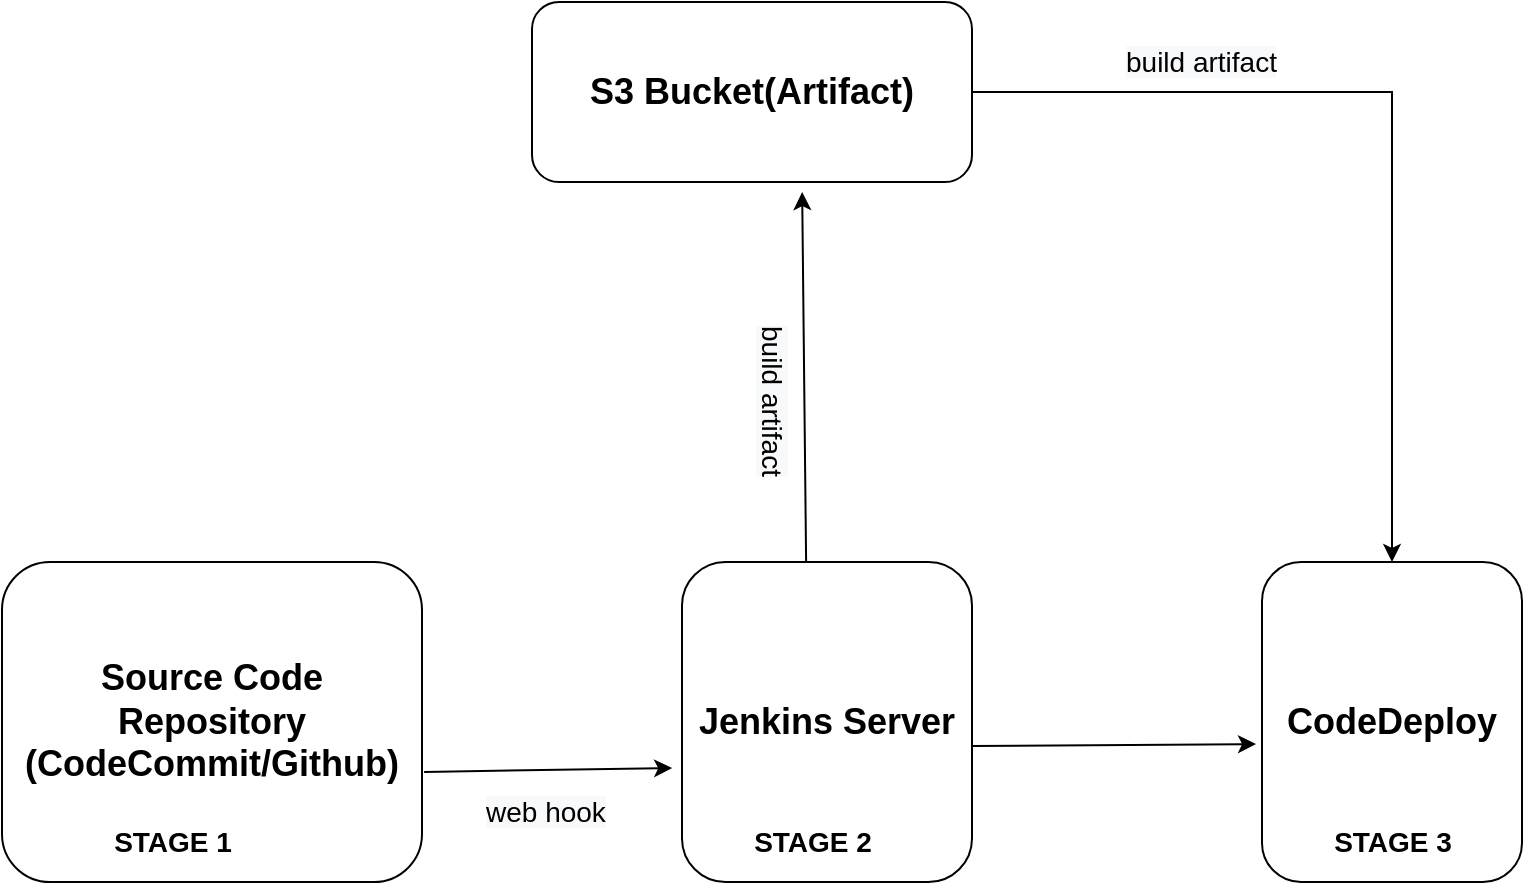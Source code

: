<mxfile compressed="false" version="21.0.8" type="device">
  <diagram id="1G0bXmXk4xPl8dEr5SHQ" name="Page-1">
    <mxGraphModel dx="1600" dy="746" grid="1" gridSize="10" guides="1" tooltips="1" connect="1" arrows="1" fold="1" page="1" pageScale="1" pageWidth="1600" pageHeight="900" math="0" shadow="0">
      <root>
        <mxCell id="0" />
        <mxCell id="1" parent="0" />
        <mxCell id="JSLHKIPJsOZaojgvG78n-1" value="&lt;font style=&quot;font-size: 18px&quot;&gt;&lt;b&gt;Source Code Repository&lt;br&gt;(CodeCommit/Github)&lt;/b&gt;&lt;/font&gt;" style="rounded=1;whiteSpace=wrap;html=1;" parent="1" vertex="1">
          <mxGeometry x="90" y="360" width="210" height="160" as="geometry" />
        </mxCell>
        <mxCell id="JSLHKIPJsOZaojgvG78n-9" value="&lt;span style=&quot;font-size: 18px;&quot;&gt;&lt;b&gt;Jenkins Server&lt;/b&gt;&lt;/span&gt;" style="rounded=1;whiteSpace=wrap;html=1;" parent="1" vertex="1">
          <mxGeometry x="430" y="360" width="145" height="160" as="geometry" />
        </mxCell>
        <mxCell id="JSLHKIPJsOZaojgvG78n-10" value="&lt;font style=&quot;font-size: 18px&quot;&gt;&lt;b&gt;CodeDeploy&lt;/b&gt;&lt;/font&gt;" style="rounded=1;whiteSpace=wrap;html=1;" parent="1" vertex="1">
          <mxGeometry x="720" y="360" width="130" height="160" as="geometry" />
        </mxCell>
        <mxCell id="JSLHKIPJsOZaojgvG78n-28" style="edgeStyle=orthogonalEdgeStyle;rounded=0;orthogonalLoop=1;jettySize=auto;html=1;entryX=0.5;entryY=0;entryDx=0;entryDy=0;" parent="1" source="JSLHKIPJsOZaojgvG78n-13" target="JSLHKIPJsOZaojgvG78n-10" edge="1">
          <mxGeometry relative="1" as="geometry" />
        </mxCell>
        <mxCell id="JSLHKIPJsOZaojgvG78n-13" value="&lt;font style=&quot;font-size: 18px&quot;&gt;&lt;b&gt;S3 Bucket(Artifact)&lt;/b&gt;&lt;/font&gt;" style="rounded=1;whiteSpace=wrap;html=1;" parent="1" vertex="1">
          <mxGeometry x="355" y="80" width="220" height="90" as="geometry" />
        </mxCell>
        <mxCell id="JSLHKIPJsOZaojgvG78n-33" value="&lt;span style=&quot;color: rgb(0 , 0 , 0) ; font-family: &amp;#34;helvetica&amp;#34; ; font-size: 14px ; font-style: normal ; font-weight: 400 ; letter-spacing: normal ; text-align: center ; text-indent: 0px ; text-transform: none ; word-spacing: 0px ; background-color: rgb(248 , 249 , 250) ; display: inline ; float: none&quot;&gt;build artifact&lt;/span&gt;" style="text;whiteSpace=wrap;html=1;rotation=90;" parent="1" vertex="1">
          <mxGeometry x="400" y="300" width="150" height="30" as="geometry" />
        </mxCell>
        <mxCell id="JSLHKIPJsOZaojgvG78n-34" value="&lt;meta charset=&quot;utf-8&quot;&gt;&lt;span style=&quot;color: rgb(0, 0, 0); font-family: helvetica; font-size: 14px; font-style: normal; font-weight: 400; letter-spacing: normal; text-align: center; text-indent: 0px; text-transform: none; word-spacing: 0px; background-color: rgb(248, 249, 250); display: inline; float: none;&quot;&gt;build artifact&lt;/span&gt;" style="text;whiteSpace=wrap;html=1;" parent="1" vertex="1">
          <mxGeometry x="650" y="95" width="100" height="30" as="geometry" />
        </mxCell>
        <mxCell id="JSLHKIPJsOZaojgvG78n-36" value="&lt;b&gt;&lt;font style=&quot;font-size: 14px&quot;&gt;STAGE 1&lt;/font&gt;&lt;/b&gt;" style="text;html=1;align=center;verticalAlign=middle;resizable=0;points=[];autosize=1;" parent="1" vertex="1">
          <mxGeometry x="140" y="490" width="70" height="20" as="geometry" />
        </mxCell>
        <mxCell id="JSLHKIPJsOZaojgvG78n-37" value="&lt;b&gt;&lt;font style=&quot;font-size: 14px&quot;&gt;STAGE 2&lt;/font&gt;&lt;/b&gt;" style="text;html=1;align=center;verticalAlign=middle;resizable=0;points=[];autosize=1;" parent="1" vertex="1">
          <mxGeometry x="460" y="490" width="70" height="20" as="geometry" />
        </mxCell>
        <mxCell id="JSLHKIPJsOZaojgvG78n-38" value="&lt;font style=&quot;font-size: 14px&quot;&gt;&lt;b&gt;STAGE 3&lt;/b&gt;&lt;/font&gt;" style="text;html=1;align=center;verticalAlign=middle;resizable=0;points=[];autosize=1;" parent="1" vertex="1">
          <mxGeometry x="750" y="490" width="70" height="20" as="geometry" />
        </mxCell>
        <mxCell id="KIu6qLOIrCntr93R49Zv-1" value="" style="endArrow=classic;html=1;rounded=0;exitX=1.005;exitY=0.656;exitDx=0;exitDy=0;exitPerimeter=0;entryX=-0.034;entryY=0.644;entryDx=0;entryDy=0;entryPerimeter=0;" edge="1" parent="1" source="JSLHKIPJsOZaojgvG78n-1" target="JSLHKIPJsOZaojgvG78n-9">
          <mxGeometry width="50" height="50" relative="1" as="geometry">
            <mxPoint x="770" y="410" as="sourcePoint" />
            <mxPoint x="820" y="360" as="targetPoint" />
          </mxGeometry>
        </mxCell>
        <mxCell id="KIu6qLOIrCntr93R49Zv-3" value="&lt;span style=&quot;color: rgb(0, 0, 0); font-family: helvetica; font-size: 14px; font-style: normal; font-weight: 400; letter-spacing: normal; text-align: center; text-indent: 0px; text-transform: none; word-spacing: 0px; background-color: rgb(248, 249, 250); display: inline; float: none;&quot;&gt;web hook&lt;/span&gt;" style="text;whiteSpace=wrap;html=1;" vertex="1" parent="1">
          <mxGeometry x="330" y="470" width="100" height="30" as="geometry" />
        </mxCell>
        <mxCell id="KIu6qLOIrCntr93R49Zv-4" value="" style="endArrow=classic;html=1;rounded=0;exitX=0.428;exitY=0;exitDx=0;exitDy=0;exitPerimeter=0;entryX=0.614;entryY=1.056;entryDx=0;entryDy=0;entryPerimeter=0;" edge="1" parent="1" source="JSLHKIPJsOZaojgvG78n-9" target="JSLHKIPJsOZaojgvG78n-13">
          <mxGeometry width="50" height="50" relative="1" as="geometry">
            <mxPoint x="770" y="410" as="sourcePoint" />
            <mxPoint x="820" y="360" as="targetPoint" />
          </mxGeometry>
        </mxCell>
        <mxCell id="KIu6qLOIrCntr93R49Zv-5" value="" style="endArrow=classic;html=1;rounded=0;exitX=1.005;exitY=0.656;exitDx=0;exitDy=0;exitPerimeter=0;entryX=-0.023;entryY=0.569;entryDx=0;entryDy=0;entryPerimeter=0;" edge="1" parent="1" target="JSLHKIPJsOZaojgvG78n-10">
          <mxGeometry width="50" height="50" relative="1" as="geometry">
            <mxPoint x="575" y="452" as="sourcePoint" />
            <mxPoint x="699" y="450" as="targetPoint" />
          </mxGeometry>
        </mxCell>
      </root>
    </mxGraphModel>
  </diagram>
</mxfile>
